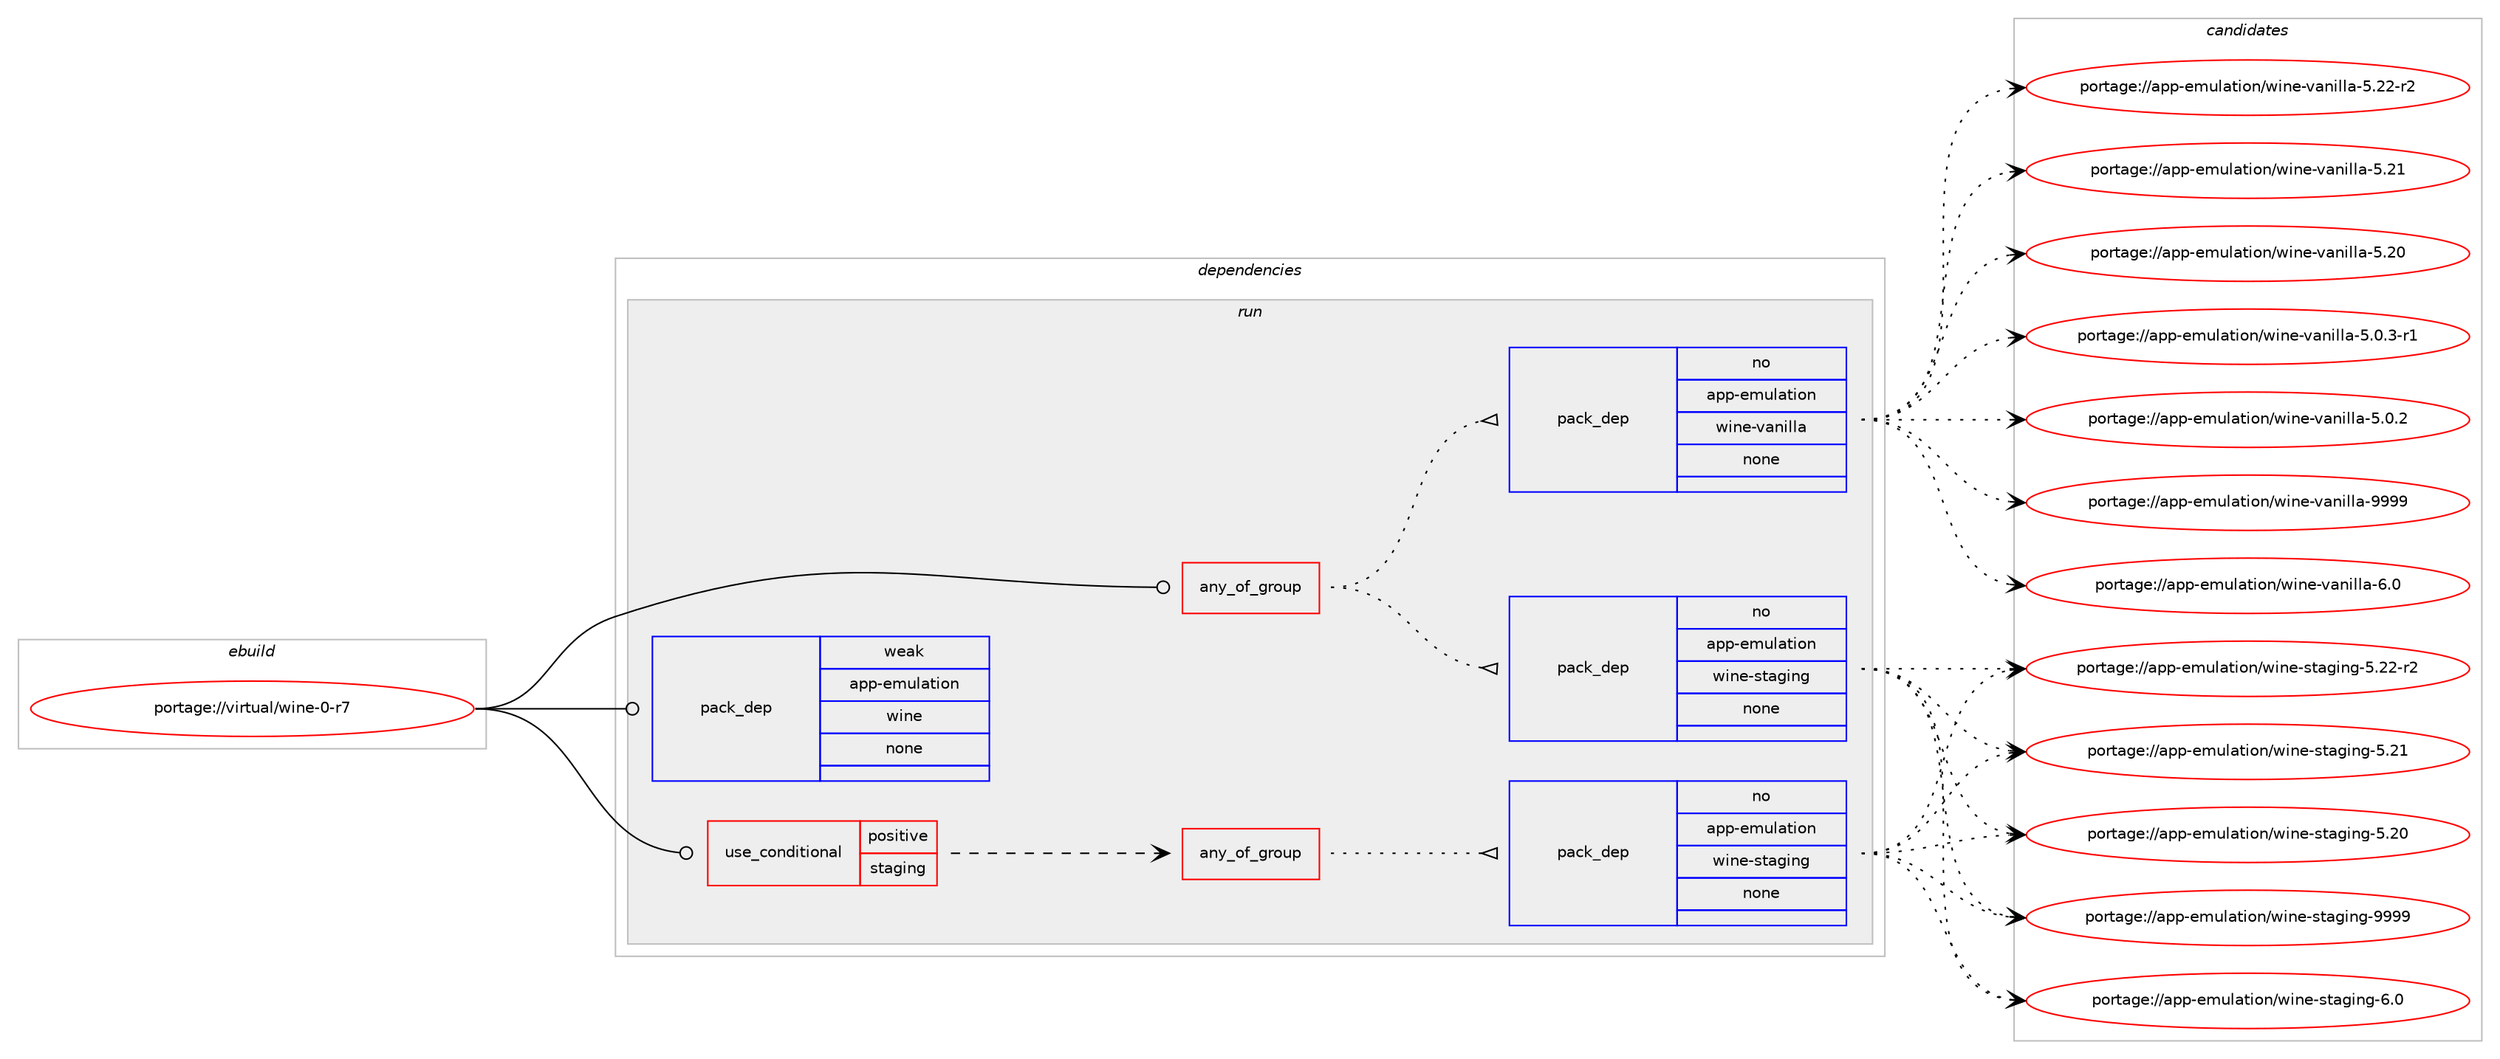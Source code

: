 digraph prolog {

# *************
# Graph options
# *************

newrank=true;
concentrate=true;
compound=true;
graph [rankdir=LR,fontname=Helvetica,fontsize=10,ranksep=1.5];#, ranksep=2.5, nodesep=0.2];
edge  [arrowhead=vee];
node  [fontname=Helvetica,fontsize=10];

# **********
# The ebuild
# **********

subgraph cluster_leftcol {
color=gray;
rank=same;
label=<<i>ebuild</i>>;
id [label="portage://virtual/wine-0-r7", color=red, width=4, href="../virtual/wine-0-r7.svg"];
}

# ****************
# The dependencies
# ****************

subgraph cluster_midcol {
color=gray;
label=<<i>dependencies</i>>;
subgraph cluster_compile {
fillcolor="#eeeeee";
style=filled;
label=<<i>compile</i>>;
}
subgraph cluster_compileandrun {
fillcolor="#eeeeee";
style=filled;
label=<<i>compile and run</i>>;
}
subgraph cluster_run {
fillcolor="#eeeeee";
style=filled;
label=<<i>run</i>>;
subgraph any9 {
dependency1185 [label=<<TABLE BORDER="0" CELLBORDER="1" CELLSPACING="0" CELLPADDING="4"><TR><TD CELLPADDING="10">any_of_group</TD></TR></TABLE>>, shape=none, color=red];subgraph pack1105 {
dependency1186 [label=<<TABLE BORDER="0" CELLBORDER="1" CELLSPACING="0" CELLPADDING="4" WIDTH="220"><TR><TD ROWSPAN="6" CELLPADDING="30">pack_dep</TD></TR><TR><TD WIDTH="110">no</TD></TR><TR><TD>app-emulation</TD></TR><TR><TD>wine-vanilla</TD></TR><TR><TD>none</TD></TR><TR><TD></TD></TR></TABLE>>, shape=none, color=blue];
}
dependency1185:e -> dependency1186:w [weight=20,style="dotted",arrowhead="oinv"];
subgraph pack1106 {
dependency1187 [label=<<TABLE BORDER="0" CELLBORDER="1" CELLSPACING="0" CELLPADDING="4" WIDTH="220"><TR><TD ROWSPAN="6" CELLPADDING="30">pack_dep</TD></TR><TR><TD WIDTH="110">no</TD></TR><TR><TD>app-emulation</TD></TR><TR><TD>wine-staging</TD></TR><TR><TD>none</TD></TR><TR><TD></TD></TR></TABLE>>, shape=none, color=blue];
}
dependency1185:e -> dependency1187:w [weight=20,style="dotted",arrowhead="oinv"];
}
id:e -> dependency1185:w [weight=20,style="solid",arrowhead="odot"];
subgraph cond71 {
dependency1188 [label=<<TABLE BORDER="0" CELLBORDER="1" CELLSPACING="0" CELLPADDING="4"><TR><TD ROWSPAN="3" CELLPADDING="10">use_conditional</TD></TR><TR><TD>positive</TD></TR><TR><TD>staging</TD></TR></TABLE>>, shape=none, color=red];
subgraph any10 {
dependency1189 [label=<<TABLE BORDER="0" CELLBORDER="1" CELLSPACING="0" CELLPADDING="4"><TR><TD CELLPADDING="10">any_of_group</TD></TR></TABLE>>, shape=none, color=red];subgraph pack1107 {
dependency1190 [label=<<TABLE BORDER="0" CELLBORDER="1" CELLSPACING="0" CELLPADDING="4" WIDTH="220"><TR><TD ROWSPAN="6" CELLPADDING="30">pack_dep</TD></TR><TR><TD WIDTH="110">no</TD></TR><TR><TD>app-emulation</TD></TR><TR><TD>wine-staging</TD></TR><TR><TD>none</TD></TR><TR><TD></TD></TR></TABLE>>, shape=none, color=blue];
}
dependency1189:e -> dependency1190:w [weight=20,style="dotted",arrowhead="oinv"];
}
dependency1188:e -> dependency1189:w [weight=20,style="dashed",arrowhead="vee"];
}
id:e -> dependency1188:w [weight=20,style="solid",arrowhead="odot"];
subgraph pack1108 {
dependency1191 [label=<<TABLE BORDER="0" CELLBORDER="1" CELLSPACING="0" CELLPADDING="4" WIDTH="220"><TR><TD ROWSPAN="6" CELLPADDING="30">pack_dep</TD></TR><TR><TD WIDTH="110">weak</TD></TR><TR><TD>app-emulation</TD></TR><TR><TD>wine</TD></TR><TR><TD>none</TD></TR><TR><TD></TD></TR></TABLE>>, shape=none, color=blue];
}
id:e -> dependency1191:w [weight=20,style="solid",arrowhead="odot"];
}
}

# **************
# The candidates
# **************

subgraph cluster_choices {
rank=same;
color=gray;
label=<<i>candidates</i>>;

subgraph choice1105 {
color=black;
nodesep=1;
choice971121124510110911710897116105111110471191051101014511897110105108108974557575757 [label="portage://app-emulation/wine-vanilla-9999", color=red, width=4,href="../app-emulation/wine-vanilla-9999.svg"];
choice9711211245101109117108971161051111104711910511010145118971101051081089745544648 [label="portage://app-emulation/wine-vanilla-6.0", color=red, width=4,href="../app-emulation/wine-vanilla-6.0.svg"];
choice9711211245101109117108971161051111104711910511010145118971101051081089745534650504511450 [label="portage://app-emulation/wine-vanilla-5.22-r2", color=red, width=4,href="../app-emulation/wine-vanilla-5.22-r2.svg"];
choice971121124510110911710897116105111110471191051101014511897110105108108974553465049 [label="portage://app-emulation/wine-vanilla-5.21", color=red, width=4,href="../app-emulation/wine-vanilla-5.21.svg"];
choice971121124510110911710897116105111110471191051101014511897110105108108974553465048 [label="portage://app-emulation/wine-vanilla-5.20", color=red, width=4,href="../app-emulation/wine-vanilla-5.20.svg"];
choice971121124510110911710897116105111110471191051101014511897110105108108974553464846514511449 [label="portage://app-emulation/wine-vanilla-5.0.3-r1", color=red, width=4,href="../app-emulation/wine-vanilla-5.0.3-r1.svg"];
choice97112112451011091171089711610511111047119105110101451189711010510810897455346484650 [label="portage://app-emulation/wine-vanilla-5.0.2", color=red, width=4,href="../app-emulation/wine-vanilla-5.0.2.svg"];
dependency1186:e -> choice971121124510110911710897116105111110471191051101014511897110105108108974557575757:w [style=dotted,weight="100"];
dependency1186:e -> choice9711211245101109117108971161051111104711910511010145118971101051081089745544648:w [style=dotted,weight="100"];
dependency1186:e -> choice9711211245101109117108971161051111104711910511010145118971101051081089745534650504511450:w [style=dotted,weight="100"];
dependency1186:e -> choice971121124510110911710897116105111110471191051101014511897110105108108974553465049:w [style=dotted,weight="100"];
dependency1186:e -> choice971121124510110911710897116105111110471191051101014511897110105108108974553465048:w [style=dotted,weight="100"];
dependency1186:e -> choice971121124510110911710897116105111110471191051101014511897110105108108974553464846514511449:w [style=dotted,weight="100"];
dependency1186:e -> choice97112112451011091171089711610511111047119105110101451189711010510810897455346484650:w [style=dotted,weight="100"];
}
subgraph choice1106 {
color=black;
nodesep=1;
choice9711211245101109117108971161051111104711910511010145115116971031051101034557575757 [label="portage://app-emulation/wine-staging-9999", color=red, width=4,href="../app-emulation/wine-staging-9999.svg"];
choice97112112451011091171089711610511111047119105110101451151169710310511010345544648 [label="portage://app-emulation/wine-staging-6.0", color=red, width=4,href="../app-emulation/wine-staging-6.0.svg"];
choice97112112451011091171089711610511111047119105110101451151169710310511010345534650504511450 [label="portage://app-emulation/wine-staging-5.22-r2", color=red, width=4,href="../app-emulation/wine-staging-5.22-r2.svg"];
choice9711211245101109117108971161051111104711910511010145115116971031051101034553465049 [label="portage://app-emulation/wine-staging-5.21", color=red, width=4,href="../app-emulation/wine-staging-5.21.svg"];
choice9711211245101109117108971161051111104711910511010145115116971031051101034553465048 [label="portage://app-emulation/wine-staging-5.20", color=red, width=4,href="../app-emulation/wine-staging-5.20.svg"];
dependency1187:e -> choice9711211245101109117108971161051111104711910511010145115116971031051101034557575757:w [style=dotted,weight="100"];
dependency1187:e -> choice97112112451011091171089711610511111047119105110101451151169710310511010345544648:w [style=dotted,weight="100"];
dependency1187:e -> choice97112112451011091171089711610511111047119105110101451151169710310511010345534650504511450:w [style=dotted,weight="100"];
dependency1187:e -> choice9711211245101109117108971161051111104711910511010145115116971031051101034553465049:w [style=dotted,weight="100"];
dependency1187:e -> choice9711211245101109117108971161051111104711910511010145115116971031051101034553465048:w [style=dotted,weight="100"];
}
subgraph choice1107 {
color=black;
nodesep=1;
choice9711211245101109117108971161051111104711910511010145115116971031051101034557575757 [label="portage://app-emulation/wine-staging-9999", color=red, width=4,href="../app-emulation/wine-staging-9999.svg"];
choice97112112451011091171089711610511111047119105110101451151169710310511010345544648 [label="portage://app-emulation/wine-staging-6.0", color=red, width=4,href="../app-emulation/wine-staging-6.0.svg"];
choice97112112451011091171089711610511111047119105110101451151169710310511010345534650504511450 [label="portage://app-emulation/wine-staging-5.22-r2", color=red, width=4,href="../app-emulation/wine-staging-5.22-r2.svg"];
choice9711211245101109117108971161051111104711910511010145115116971031051101034553465049 [label="portage://app-emulation/wine-staging-5.21", color=red, width=4,href="../app-emulation/wine-staging-5.21.svg"];
choice9711211245101109117108971161051111104711910511010145115116971031051101034553465048 [label="portage://app-emulation/wine-staging-5.20", color=red, width=4,href="../app-emulation/wine-staging-5.20.svg"];
dependency1190:e -> choice9711211245101109117108971161051111104711910511010145115116971031051101034557575757:w [style=dotted,weight="100"];
dependency1190:e -> choice97112112451011091171089711610511111047119105110101451151169710310511010345544648:w [style=dotted,weight="100"];
dependency1190:e -> choice97112112451011091171089711610511111047119105110101451151169710310511010345534650504511450:w [style=dotted,weight="100"];
dependency1190:e -> choice9711211245101109117108971161051111104711910511010145115116971031051101034553465049:w [style=dotted,weight="100"];
dependency1190:e -> choice9711211245101109117108971161051111104711910511010145115116971031051101034553465048:w [style=dotted,weight="100"];
}
subgraph choice1108 {
color=black;
nodesep=1;
}
}

}
